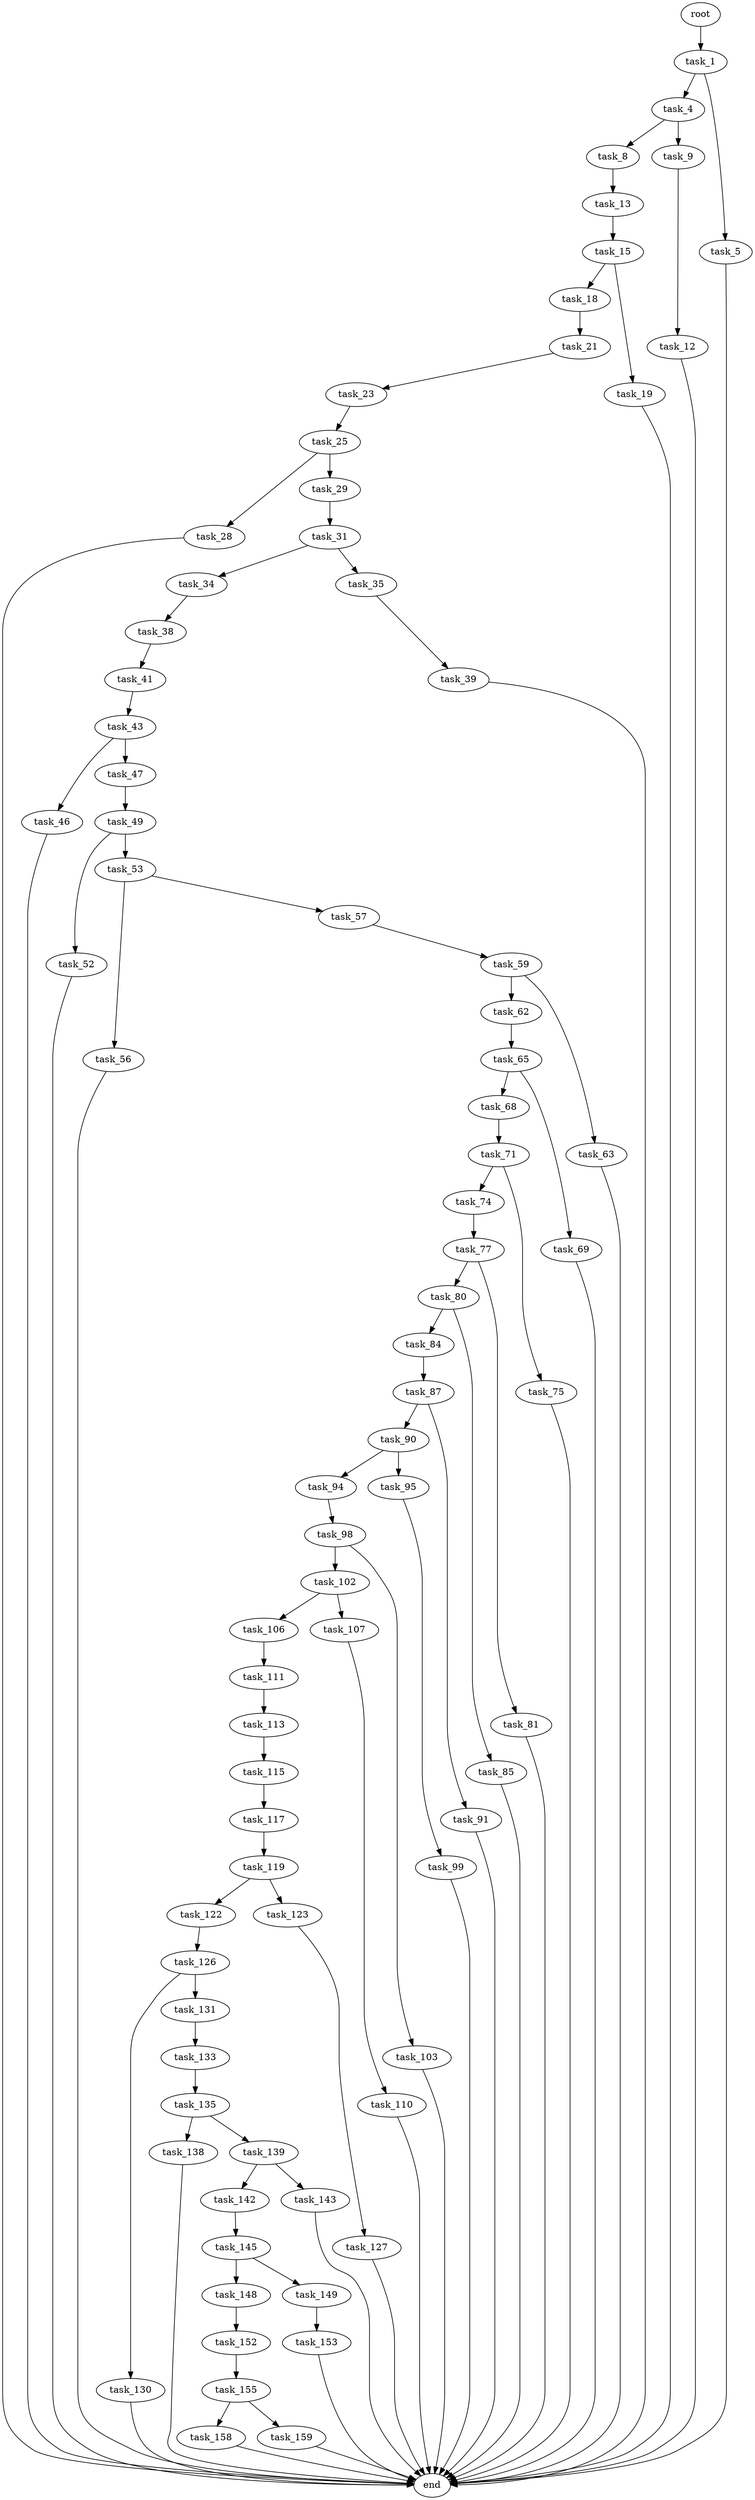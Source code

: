 digraph G {
  root [size="0.000000"];
  task_1 [size="822409823720.000000"];
  task_4 [size="68719476736.000000"];
  task_5 [size="1824890422.000000"];
  task_8 [size="2738753422.000000"];
  task_9 [size="192202479696.000000"];
  end [size="0.000000"];
  task_13 [size="782757789696.000000"];
  task_12 [size="17702955919.000000"];
  task_15 [size="9649185378.000000"];
  task_18 [size="549755813888.000000"];
  task_19 [size="6218886494.000000"];
  task_21 [size="7154983403.000000"];
  task_23 [size="368293445632.000000"];
  task_25 [size="231928233984.000000"];
  task_28 [size="33194262069.000000"];
  task_29 [size="8589934592.000000"];
  task_31 [size="25884284654.000000"];
  task_34 [size="7039196343.000000"];
  task_35 [size="859953182570.000000"];
  task_38 [size="782757789696.000000"];
  task_39 [size="782757789696.000000"];
  task_41 [size="549755813888.000000"];
  task_43 [size="28991029248.000000"];
  task_46 [size="28991029248.000000"];
  task_47 [size="36659040520.000000"];
  task_49 [size="28991029248.000000"];
  task_52 [size="66090313331.000000"];
  task_53 [size="28991029248.000000"];
  task_56 [size="68719476736.000000"];
  task_57 [size="262203907651.000000"];
  task_59 [size="782757789696.000000"];
  task_62 [size="231928233984.000000"];
  task_63 [size="7737576535.000000"];
  task_65 [size="231928233984.000000"];
  task_68 [size="28991029248.000000"];
  task_69 [size="5300632138.000000"];
  task_71 [size="74614306489.000000"];
  task_74 [size="2692243128.000000"];
  task_75 [size="368293445632.000000"];
  task_77 [size="11158859410.000000"];
  task_80 [size="28772376384.000000"];
  task_81 [size="22465876976.000000"];
  task_84 [size="16279033405.000000"];
  task_85 [size="27026875535.000000"];
  task_87 [size="11039472895.000000"];
  task_90 [size="813608970460.000000"];
  task_91 [size="5776131103.000000"];
  task_94 [size="1073741824000.000000"];
  task_95 [size="1249107357955.000000"];
  task_98 [size="28991029248.000000"];
  task_99 [size="3289872648.000000"];
  task_102 [size="1985260289.000000"];
  task_103 [size="7041234398.000000"];
  task_106 [size="134217728000.000000"];
  task_107 [size="15257210493.000000"];
  task_111 [size="20920246012.000000"];
  task_110 [size="413542227073.000000"];
  task_113 [size="608105376409.000000"];
  task_115 [size="8589934592.000000"];
  task_117 [size="13364875153.000000"];
  task_119 [size="6678821574.000000"];
  task_122 [size="6903062710.000000"];
  task_123 [size="81321109189.000000"];
  task_126 [size="300734944478.000000"];
  task_127 [size="1073741824000.000000"];
  task_130 [size="28991029248.000000"];
  task_131 [size="1073741824000.000000"];
  task_133 [size="8589934592.000000"];
  task_135 [size="198407656632.000000"];
  task_138 [size="46632510253.000000"];
  task_139 [size="1073741824000.000000"];
  task_142 [size="231928233984.000000"];
  task_143 [size="8778754733.000000"];
  task_145 [size="48157620180.000000"];
  task_148 [size="4569194691.000000"];
  task_149 [size="2873830879.000000"];
  task_152 [size="782757789696.000000"];
  task_153 [size="68719476736.000000"];
  task_155 [size="134217728000.000000"];
  task_158 [size="12917738644.000000"];
  task_159 [size="302290956689.000000"];

  root -> task_1 [size="1.000000"];
  task_1 -> task_4 [size="838860800.000000"];
  task_1 -> task_5 [size="838860800.000000"];
  task_4 -> task_8 [size="134217728.000000"];
  task_4 -> task_9 [size="134217728.000000"];
  task_5 -> end [size="1.000000"];
  task_8 -> task_13 [size="75497472.000000"];
  task_9 -> task_12 [size="134217728.000000"];
  task_13 -> task_15 [size="679477248.000000"];
  task_12 -> end [size="1.000000"];
  task_15 -> task_18 [size="301989888.000000"];
  task_15 -> task_19 [size="301989888.000000"];
  task_18 -> task_21 [size="536870912.000000"];
  task_19 -> end [size="1.000000"];
  task_21 -> task_23 [size="209715200.000000"];
  task_23 -> task_25 [size="411041792.000000"];
  task_25 -> task_28 [size="301989888.000000"];
  task_25 -> task_29 [size="301989888.000000"];
  task_28 -> end [size="1.000000"];
  task_29 -> task_31 [size="33554432.000000"];
  task_31 -> task_34 [size="536870912.000000"];
  task_31 -> task_35 [size="536870912.000000"];
  task_34 -> task_38 [size="33554432.000000"];
  task_35 -> task_39 [size="838860800.000000"];
  task_38 -> task_41 [size="679477248.000000"];
  task_39 -> end [size="1.000000"];
  task_41 -> task_43 [size="536870912.000000"];
  task_43 -> task_46 [size="75497472.000000"];
  task_43 -> task_47 [size="75497472.000000"];
  task_46 -> end [size="1.000000"];
  task_47 -> task_49 [size="33554432.000000"];
  task_49 -> task_52 [size="75497472.000000"];
  task_49 -> task_53 [size="75497472.000000"];
  task_52 -> end [size="1.000000"];
  task_53 -> task_56 [size="75497472.000000"];
  task_53 -> task_57 [size="75497472.000000"];
  task_56 -> end [size="1.000000"];
  task_57 -> task_59 [size="209715200.000000"];
  task_59 -> task_62 [size="679477248.000000"];
  task_59 -> task_63 [size="679477248.000000"];
  task_62 -> task_65 [size="301989888.000000"];
  task_63 -> end [size="1.000000"];
  task_65 -> task_68 [size="301989888.000000"];
  task_65 -> task_69 [size="301989888.000000"];
  task_68 -> task_71 [size="75497472.000000"];
  task_69 -> end [size="1.000000"];
  task_71 -> task_74 [size="301989888.000000"];
  task_71 -> task_75 [size="301989888.000000"];
  task_74 -> task_77 [size="301989888.000000"];
  task_75 -> end [size="1.000000"];
  task_77 -> task_80 [size="301989888.000000"];
  task_77 -> task_81 [size="301989888.000000"];
  task_80 -> task_84 [size="134217728.000000"];
  task_80 -> task_85 [size="134217728.000000"];
  task_81 -> end [size="1.000000"];
  task_84 -> task_87 [size="411041792.000000"];
  task_85 -> end [size="1.000000"];
  task_87 -> task_90 [size="209715200.000000"];
  task_87 -> task_91 [size="209715200.000000"];
  task_90 -> task_94 [size="536870912.000000"];
  task_90 -> task_95 [size="536870912.000000"];
  task_91 -> end [size="1.000000"];
  task_94 -> task_98 [size="838860800.000000"];
  task_95 -> task_99 [size="838860800.000000"];
  task_98 -> task_102 [size="75497472.000000"];
  task_98 -> task_103 [size="75497472.000000"];
  task_99 -> end [size="1.000000"];
  task_102 -> task_106 [size="209715200.000000"];
  task_102 -> task_107 [size="209715200.000000"];
  task_103 -> end [size="1.000000"];
  task_106 -> task_111 [size="209715200.000000"];
  task_107 -> task_110 [size="33554432.000000"];
  task_111 -> task_113 [size="679477248.000000"];
  task_110 -> end [size="1.000000"];
  task_113 -> task_115 [size="838860800.000000"];
  task_115 -> task_117 [size="33554432.000000"];
  task_117 -> task_119 [size="838860800.000000"];
  task_119 -> task_122 [size="134217728.000000"];
  task_119 -> task_123 [size="134217728.000000"];
  task_122 -> task_126 [size="411041792.000000"];
  task_123 -> task_127 [size="301989888.000000"];
  task_126 -> task_130 [size="209715200.000000"];
  task_126 -> task_131 [size="209715200.000000"];
  task_127 -> end [size="1.000000"];
  task_130 -> end [size="1.000000"];
  task_131 -> task_133 [size="838860800.000000"];
  task_133 -> task_135 [size="33554432.000000"];
  task_135 -> task_138 [size="134217728.000000"];
  task_135 -> task_139 [size="134217728.000000"];
  task_138 -> end [size="1.000000"];
  task_139 -> task_142 [size="838860800.000000"];
  task_139 -> task_143 [size="838860800.000000"];
  task_142 -> task_145 [size="301989888.000000"];
  task_143 -> end [size="1.000000"];
  task_145 -> task_148 [size="75497472.000000"];
  task_145 -> task_149 [size="75497472.000000"];
  task_148 -> task_152 [size="411041792.000000"];
  task_149 -> task_153 [size="75497472.000000"];
  task_152 -> task_155 [size="679477248.000000"];
  task_153 -> end [size="1.000000"];
  task_155 -> task_158 [size="209715200.000000"];
  task_155 -> task_159 [size="209715200.000000"];
  task_158 -> end [size="1.000000"];
  task_159 -> end [size="1.000000"];
}

